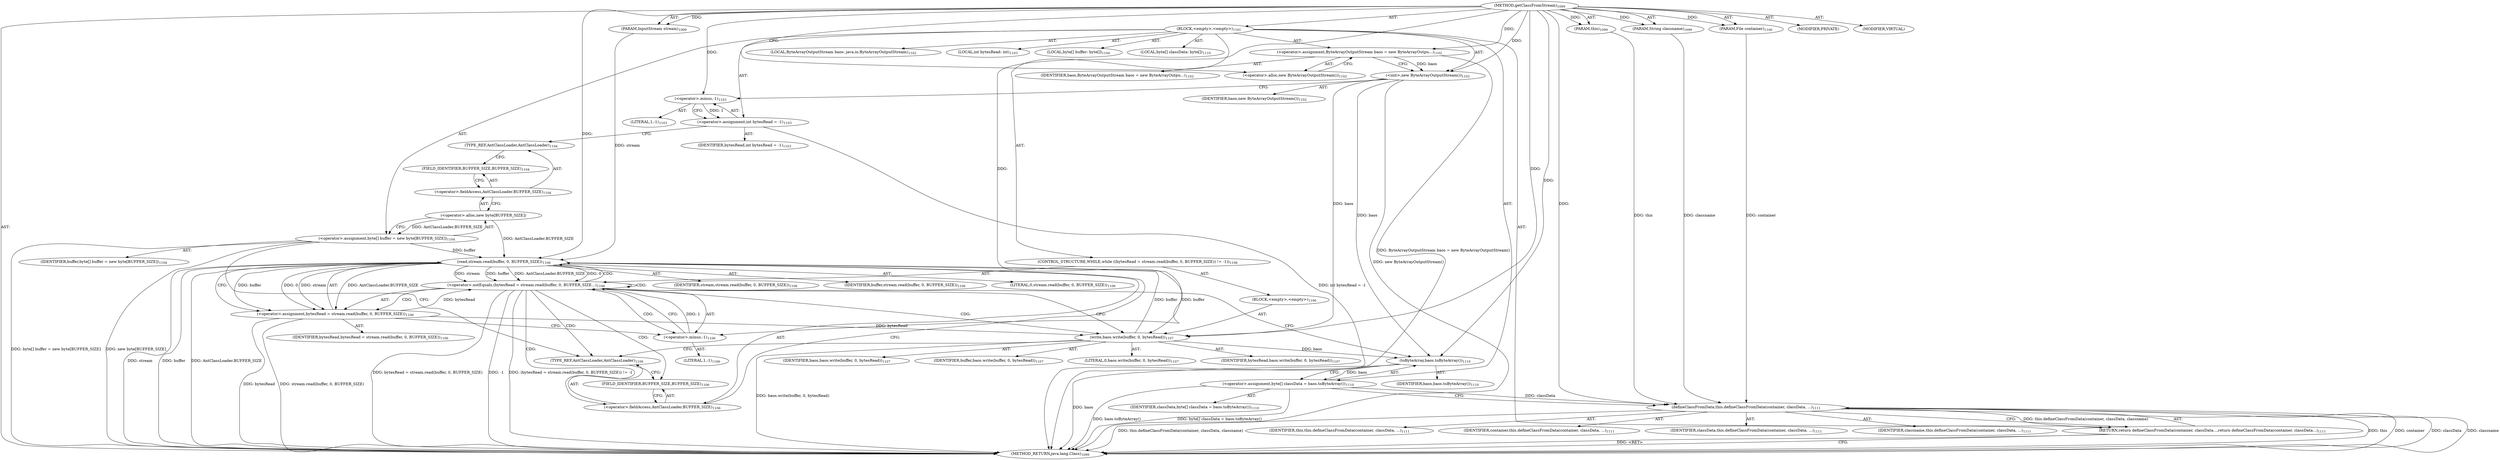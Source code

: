 digraph "getClassFromStream" {  
"111669149732" [label = <(METHOD,getClassFromStream)<SUB>1099</SUB>> ]
"115964117011" [label = <(PARAM,this)<SUB>1099</SUB>> ]
"115964117077" [label = <(PARAM,InputStream stream)<SUB>1099</SUB>> ]
"115964117078" [label = <(PARAM,String classname)<SUB>1099</SUB>> ]
"115964117079" [label = <(PARAM,File container)<SUB>1100</SUB>> ]
"25769803914" [label = <(BLOCK,&lt;empty&gt;,&lt;empty&gt;)<SUB>1101</SUB>> ]
"94489280560" [label = <(LOCAL,ByteArrayOutputStream baos: java.io.ByteArrayOutputStream)<SUB>1102</SUB>> ]
"30064771616" [label = <(&lt;operator&gt;.assignment,ByteArrayOutputStream baos = new ByteArrayOutpu...)<SUB>1102</SUB>> ]
"68719477211" [label = <(IDENTIFIER,baos,ByteArrayOutputStream baos = new ByteArrayOutpu...)<SUB>1102</SUB>> ]
"30064771617" [label = <(&lt;operator&gt;.alloc,new ByteArrayOutputStream())<SUB>1102</SUB>> ]
"30064771618" [label = <(&lt;init&gt;,new ByteArrayOutputStream())<SUB>1102</SUB>> ]
"68719477212" [label = <(IDENTIFIER,baos,new ByteArrayOutputStream())<SUB>1102</SUB>> ]
"94489280561" [label = <(LOCAL,int bytesRead: int)<SUB>1103</SUB>> ]
"30064771619" [label = <(&lt;operator&gt;.assignment,int bytesRead = -1)<SUB>1103</SUB>> ]
"68719477213" [label = <(IDENTIFIER,bytesRead,int bytesRead = -1)<SUB>1103</SUB>> ]
"30064771620" [label = <(&lt;operator&gt;.minus,-1)<SUB>1103</SUB>> ]
"90194313343" [label = <(LITERAL,1,-1)<SUB>1103</SUB>> ]
"94489280562" [label = <(LOCAL,byte[] buffer: byte[])<SUB>1104</SUB>> ]
"30064771621" [label = <(&lt;operator&gt;.assignment,byte[] buffer = new byte[BUFFER_SIZE])<SUB>1104</SUB>> ]
"68719477214" [label = <(IDENTIFIER,buffer,byte[] buffer = new byte[BUFFER_SIZE])<SUB>1104</SUB>> ]
"30064771622" [label = <(&lt;operator&gt;.alloc,new byte[BUFFER_SIZE])> ]
"30064771623" [label = <(&lt;operator&gt;.fieldAccess,AntClassLoader.BUFFER_SIZE)<SUB>1104</SUB>> ]
"180388626451" [label = <(TYPE_REF,AntClassLoader,AntClassLoader)<SUB>1104</SUB>> ]
"55834574967" [label = <(FIELD_IDENTIFIER,BUFFER_SIZE,BUFFER_SIZE)<SUB>1104</SUB>> ]
"47244640349" [label = <(CONTROL_STRUCTURE,WHILE,while ((bytesRead = stream.read(buffer, 0, BUFFER_SIZE)) != -1))<SUB>1106</SUB>> ]
"30064771624" [label = <(&lt;operator&gt;.notEquals,(bytesRead = stream.read(buffer, 0, BUFFER_SIZE...)<SUB>1106</SUB>> ]
"30064771625" [label = <(&lt;operator&gt;.assignment,bytesRead = stream.read(buffer, 0, BUFFER_SIZE))<SUB>1106</SUB>> ]
"68719477215" [label = <(IDENTIFIER,bytesRead,bytesRead = stream.read(buffer, 0, BUFFER_SIZE))<SUB>1106</SUB>> ]
"30064771626" [label = <(read,stream.read(buffer, 0, BUFFER_SIZE))<SUB>1106</SUB>> ]
"68719477216" [label = <(IDENTIFIER,stream,stream.read(buffer, 0, BUFFER_SIZE))<SUB>1106</SUB>> ]
"68719477217" [label = <(IDENTIFIER,buffer,stream.read(buffer, 0, BUFFER_SIZE))<SUB>1106</SUB>> ]
"90194313344" [label = <(LITERAL,0,stream.read(buffer, 0, BUFFER_SIZE))<SUB>1106</SUB>> ]
"30064771627" [label = <(&lt;operator&gt;.fieldAccess,AntClassLoader.BUFFER_SIZE)<SUB>1106</SUB>> ]
"180388626452" [label = <(TYPE_REF,AntClassLoader,AntClassLoader)<SUB>1106</SUB>> ]
"55834574968" [label = <(FIELD_IDENTIFIER,BUFFER_SIZE,BUFFER_SIZE)<SUB>1106</SUB>> ]
"30064771628" [label = <(&lt;operator&gt;.minus,-1)<SUB>1106</SUB>> ]
"90194313345" [label = <(LITERAL,1,-1)<SUB>1106</SUB>> ]
"25769803915" [label = <(BLOCK,&lt;empty&gt;,&lt;empty&gt;)<SUB>1106</SUB>> ]
"30064771629" [label = <(write,baos.write(buffer, 0, bytesRead))<SUB>1107</SUB>> ]
"68719477218" [label = <(IDENTIFIER,baos,baos.write(buffer, 0, bytesRead))<SUB>1107</SUB>> ]
"68719477219" [label = <(IDENTIFIER,buffer,baos.write(buffer, 0, bytesRead))<SUB>1107</SUB>> ]
"90194313346" [label = <(LITERAL,0,baos.write(buffer, 0, bytesRead))<SUB>1107</SUB>> ]
"68719477220" [label = <(IDENTIFIER,bytesRead,baos.write(buffer, 0, bytesRead))<SUB>1107</SUB>> ]
"94489280563" [label = <(LOCAL,byte[] classData: byte[])<SUB>1110</SUB>> ]
"30064771630" [label = <(&lt;operator&gt;.assignment,byte[] classData = baos.toByteArray())<SUB>1110</SUB>> ]
"68719477221" [label = <(IDENTIFIER,classData,byte[] classData = baos.toByteArray())<SUB>1110</SUB>> ]
"30064771631" [label = <(toByteArray,baos.toByteArray())<SUB>1110</SUB>> ]
"68719477222" [label = <(IDENTIFIER,baos,baos.toByteArray())<SUB>1110</SUB>> ]
"146028888091" [label = <(RETURN,return defineClassFromData(container, classData...,return defineClassFromData(container, classData...)<SUB>1111</SUB>> ]
"30064771632" [label = <(defineClassFromData,this.defineClassFromData(container, classData, ...)<SUB>1111</SUB>> ]
"68719476794" [label = <(IDENTIFIER,this,this.defineClassFromData(container, classData, ...)<SUB>1111</SUB>> ]
"68719477223" [label = <(IDENTIFIER,container,this.defineClassFromData(container, classData, ...)<SUB>1111</SUB>> ]
"68719477224" [label = <(IDENTIFIER,classData,this.defineClassFromData(container, classData, ...)<SUB>1111</SUB>> ]
"68719477225" [label = <(IDENTIFIER,classname,this.defineClassFromData(container, classData, ...)<SUB>1111</SUB>> ]
"133143986269" [label = <(MODIFIER,PRIVATE)> ]
"133143986270" [label = <(MODIFIER,VIRTUAL)> ]
"128849018916" [label = <(METHOD_RETURN,java.lang.Class)<SUB>1099</SUB>> ]
  "111669149732" -> "115964117011"  [ label = "AST: "] 
  "111669149732" -> "115964117077"  [ label = "AST: "] 
  "111669149732" -> "115964117078"  [ label = "AST: "] 
  "111669149732" -> "115964117079"  [ label = "AST: "] 
  "111669149732" -> "25769803914"  [ label = "AST: "] 
  "111669149732" -> "133143986269"  [ label = "AST: "] 
  "111669149732" -> "133143986270"  [ label = "AST: "] 
  "111669149732" -> "128849018916"  [ label = "AST: "] 
  "25769803914" -> "94489280560"  [ label = "AST: "] 
  "25769803914" -> "30064771616"  [ label = "AST: "] 
  "25769803914" -> "30064771618"  [ label = "AST: "] 
  "25769803914" -> "94489280561"  [ label = "AST: "] 
  "25769803914" -> "30064771619"  [ label = "AST: "] 
  "25769803914" -> "94489280562"  [ label = "AST: "] 
  "25769803914" -> "30064771621"  [ label = "AST: "] 
  "25769803914" -> "47244640349"  [ label = "AST: "] 
  "25769803914" -> "94489280563"  [ label = "AST: "] 
  "25769803914" -> "30064771630"  [ label = "AST: "] 
  "25769803914" -> "146028888091"  [ label = "AST: "] 
  "30064771616" -> "68719477211"  [ label = "AST: "] 
  "30064771616" -> "30064771617"  [ label = "AST: "] 
  "30064771618" -> "68719477212"  [ label = "AST: "] 
  "30064771619" -> "68719477213"  [ label = "AST: "] 
  "30064771619" -> "30064771620"  [ label = "AST: "] 
  "30064771620" -> "90194313343"  [ label = "AST: "] 
  "30064771621" -> "68719477214"  [ label = "AST: "] 
  "30064771621" -> "30064771622"  [ label = "AST: "] 
  "30064771622" -> "30064771623"  [ label = "AST: "] 
  "30064771623" -> "180388626451"  [ label = "AST: "] 
  "30064771623" -> "55834574967"  [ label = "AST: "] 
  "47244640349" -> "30064771624"  [ label = "AST: "] 
  "47244640349" -> "25769803915"  [ label = "AST: "] 
  "30064771624" -> "30064771625"  [ label = "AST: "] 
  "30064771624" -> "30064771628"  [ label = "AST: "] 
  "30064771625" -> "68719477215"  [ label = "AST: "] 
  "30064771625" -> "30064771626"  [ label = "AST: "] 
  "30064771626" -> "68719477216"  [ label = "AST: "] 
  "30064771626" -> "68719477217"  [ label = "AST: "] 
  "30064771626" -> "90194313344"  [ label = "AST: "] 
  "30064771626" -> "30064771627"  [ label = "AST: "] 
  "30064771627" -> "180388626452"  [ label = "AST: "] 
  "30064771627" -> "55834574968"  [ label = "AST: "] 
  "30064771628" -> "90194313345"  [ label = "AST: "] 
  "25769803915" -> "30064771629"  [ label = "AST: "] 
  "30064771629" -> "68719477218"  [ label = "AST: "] 
  "30064771629" -> "68719477219"  [ label = "AST: "] 
  "30064771629" -> "90194313346"  [ label = "AST: "] 
  "30064771629" -> "68719477220"  [ label = "AST: "] 
  "30064771630" -> "68719477221"  [ label = "AST: "] 
  "30064771630" -> "30064771631"  [ label = "AST: "] 
  "30064771631" -> "68719477222"  [ label = "AST: "] 
  "146028888091" -> "30064771632"  [ label = "AST: "] 
  "30064771632" -> "68719476794"  [ label = "AST: "] 
  "30064771632" -> "68719477223"  [ label = "AST: "] 
  "30064771632" -> "68719477224"  [ label = "AST: "] 
  "30064771632" -> "68719477225"  [ label = "AST: "] 
  "30064771616" -> "30064771618"  [ label = "CFG: "] 
  "30064771618" -> "30064771620"  [ label = "CFG: "] 
  "30064771619" -> "180388626451"  [ label = "CFG: "] 
  "30064771621" -> "180388626452"  [ label = "CFG: "] 
  "30064771630" -> "30064771632"  [ label = "CFG: "] 
  "146028888091" -> "128849018916"  [ label = "CFG: "] 
  "30064771617" -> "30064771616"  [ label = "CFG: "] 
  "30064771620" -> "30064771619"  [ label = "CFG: "] 
  "30064771622" -> "30064771621"  [ label = "CFG: "] 
  "30064771624" -> "30064771629"  [ label = "CFG: "] 
  "30064771624" -> "30064771631"  [ label = "CFG: "] 
  "30064771631" -> "30064771630"  [ label = "CFG: "] 
  "30064771632" -> "146028888091"  [ label = "CFG: "] 
  "30064771623" -> "30064771622"  [ label = "CFG: "] 
  "30064771625" -> "30064771628"  [ label = "CFG: "] 
  "30064771628" -> "30064771624"  [ label = "CFG: "] 
  "30064771629" -> "180388626452"  [ label = "CFG: "] 
  "180388626451" -> "55834574967"  [ label = "CFG: "] 
  "55834574967" -> "30064771623"  [ label = "CFG: "] 
  "30064771626" -> "30064771625"  [ label = "CFG: "] 
  "30064771627" -> "30064771626"  [ label = "CFG: "] 
  "180388626452" -> "55834574968"  [ label = "CFG: "] 
  "55834574968" -> "30064771627"  [ label = "CFG: "] 
  "111669149732" -> "30064771617"  [ label = "CFG: "] 
  "146028888091" -> "128849018916"  [ label = "DDG: &lt;RET&gt;"] 
  "30064771616" -> "128849018916"  [ label = "DDG: ByteArrayOutputStream baos = new ByteArrayOutputStream()"] 
  "30064771618" -> "128849018916"  [ label = "DDG: new ByteArrayOutputStream()"] 
  "30064771619" -> "128849018916"  [ label = "DDG: int bytesRead = -1"] 
  "30064771621" -> "128849018916"  [ label = "DDG: new byte[BUFFER_SIZE]"] 
  "30064771621" -> "128849018916"  [ label = "DDG: byte[] buffer = new byte[BUFFER_SIZE]"] 
  "30064771625" -> "128849018916"  [ label = "DDG: bytesRead"] 
  "30064771626" -> "128849018916"  [ label = "DDG: stream"] 
  "30064771626" -> "128849018916"  [ label = "DDG: buffer"] 
  "30064771626" -> "128849018916"  [ label = "DDG: AntClassLoader.BUFFER_SIZE"] 
  "30064771625" -> "128849018916"  [ label = "DDG: stream.read(buffer, 0, BUFFER_SIZE)"] 
  "30064771624" -> "128849018916"  [ label = "DDG: bytesRead = stream.read(buffer, 0, BUFFER_SIZE)"] 
  "30064771624" -> "128849018916"  [ label = "DDG: -1"] 
  "30064771624" -> "128849018916"  [ label = "DDG: (bytesRead = stream.read(buffer, 0, BUFFER_SIZE)) != -1"] 
  "30064771631" -> "128849018916"  [ label = "DDG: baos"] 
  "30064771630" -> "128849018916"  [ label = "DDG: baos.toByteArray()"] 
  "30064771630" -> "128849018916"  [ label = "DDG: byte[] classData = baos.toByteArray()"] 
  "30064771632" -> "128849018916"  [ label = "DDG: this"] 
  "30064771632" -> "128849018916"  [ label = "DDG: container"] 
  "30064771632" -> "128849018916"  [ label = "DDG: classData"] 
  "30064771632" -> "128849018916"  [ label = "DDG: classname"] 
  "30064771632" -> "128849018916"  [ label = "DDG: this.defineClassFromData(container, classData, classname)"] 
  "30064771629" -> "128849018916"  [ label = "DDG: baos.write(buffer, 0, bytesRead)"] 
  "111669149732" -> "115964117011"  [ label = "DDG: "] 
  "111669149732" -> "115964117077"  [ label = "DDG: "] 
  "111669149732" -> "115964117078"  [ label = "DDG: "] 
  "111669149732" -> "115964117079"  [ label = "DDG: "] 
  "111669149732" -> "30064771616"  [ label = "DDG: "] 
  "30064771620" -> "30064771619"  [ label = "DDG: 1"] 
  "30064771622" -> "30064771621"  [ label = "DDG: AntClassLoader.BUFFER_SIZE"] 
  "30064771631" -> "30064771630"  [ label = "DDG: baos"] 
  "30064771632" -> "146028888091"  [ label = "DDG: this.defineClassFromData(container, classData, classname)"] 
  "30064771616" -> "30064771618"  [ label = "DDG: baos"] 
  "111669149732" -> "30064771618"  [ label = "DDG: "] 
  "111669149732" -> "30064771620"  [ label = "DDG: "] 
  "30064771625" -> "30064771624"  [ label = "DDG: bytesRead"] 
  "30064771626" -> "30064771624"  [ label = "DDG: stream"] 
  "30064771626" -> "30064771624"  [ label = "DDG: buffer"] 
  "30064771626" -> "30064771624"  [ label = "DDG: 0"] 
  "30064771626" -> "30064771624"  [ label = "DDG: AntClassLoader.BUFFER_SIZE"] 
  "30064771628" -> "30064771624"  [ label = "DDG: 1"] 
  "30064771618" -> "30064771631"  [ label = "DDG: baos"] 
  "30064771629" -> "30064771631"  [ label = "DDG: baos"] 
  "111669149732" -> "30064771631"  [ label = "DDG: "] 
  "115964117011" -> "30064771632"  [ label = "DDG: this"] 
  "111669149732" -> "30064771632"  [ label = "DDG: "] 
  "115964117079" -> "30064771632"  [ label = "DDG: container"] 
  "30064771630" -> "30064771632"  [ label = "DDG: classData"] 
  "115964117078" -> "30064771632"  [ label = "DDG: classname"] 
  "30064771626" -> "30064771625"  [ label = "DDG: stream"] 
  "30064771626" -> "30064771625"  [ label = "DDG: buffer"] 
  "30064771626" -> "30064771625"  [ label = "DDG: 0"] 
  "30064771626" -> "30064771625"  [ label = "DDG: AntClassLoader.BUFFER_SIZE"] 
  "111669149732" -> "30064771628"  [ label = "DDG: "] 
  "30064771618" -> "30064771629"  [ label = "DDG: baos"] 
  "111669149732" -> "30064771629"  [ label = "DDG: "] 
  "30064771626" -> "30064771629"  [ label = "DDG: buffer"] 
  "30064771625" -> "30064771629"  [ label = "DDG: bytesRead"] 
  "115964117077" -> "30064771626"  [ label = "DDG: stream"] 
  "111669149732" -> "30064771626"  [ label = "DDG: "] 
  "30064771621" -> "30064771626"  [ label = "DDG: buffer"] 
  "30064771629" -> "30064771626"  [ label = "DDG: buffer"] 
  "30064771622" -> "30064771626"  [ label = "DDG: AntClassLoader.BUFFER_SIZE"] 
  "30064771624" -> "180388626452"  [ label = "CDG: "] 
  "30064771624" -> "30064771629"  [ label = "CDG: "] 
  "30064771624" -> "30064771628"  [ label = "CDG: "] 
  "30064771624" -> "30064771627"  [ label = "CDG: "] 
  "30064771624" -> "30064771626"  [ label = "CDG: "] 
  "30064771624" -> "30064771625"  [ label = "CDG: "] 
  "30064771624" -> "30064771624"  [ label = "CDG: "] 
  "30064771624" -> "55834574968"  [ label = "CDG: "] 
}
